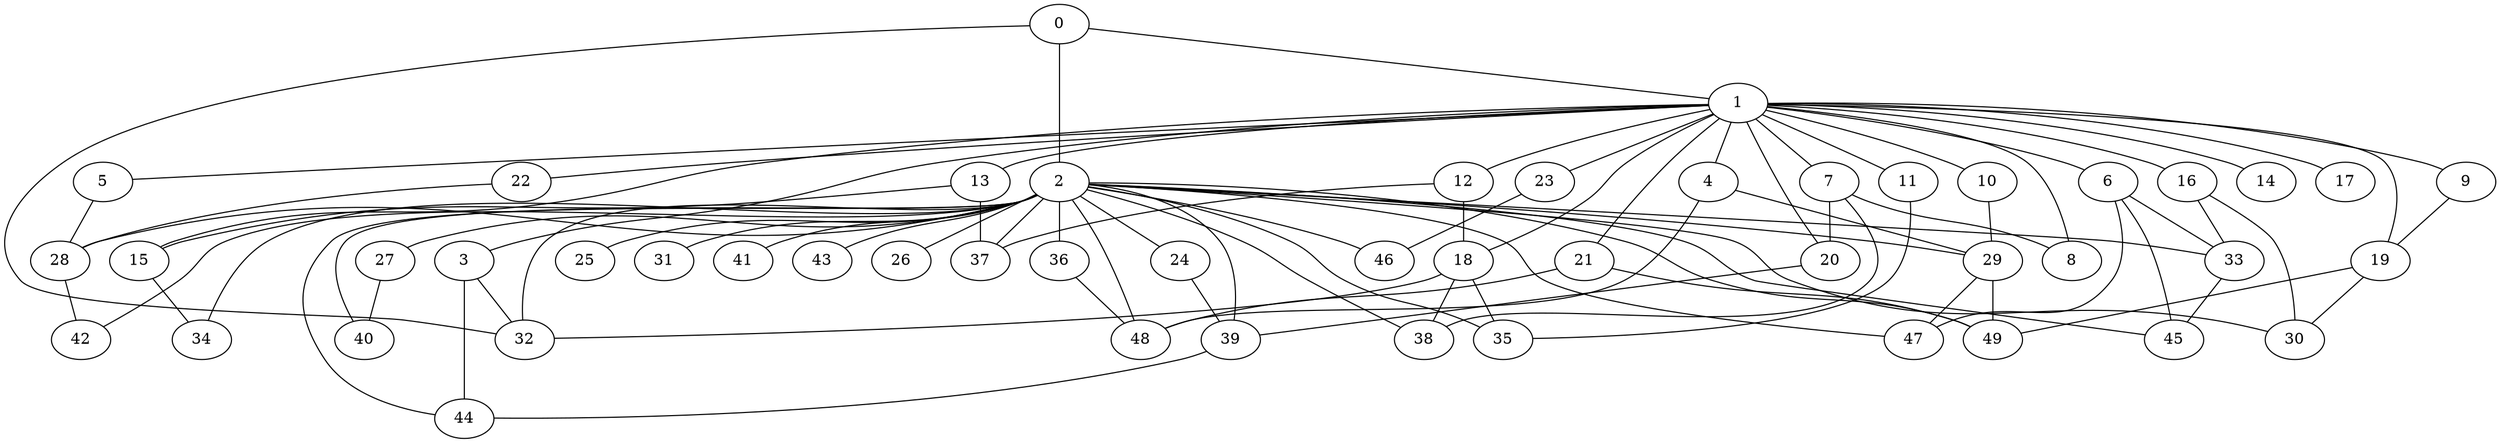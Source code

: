 
graph graphname {
    0 -- 1
0 -- 2
0 -- 32
1 -- 3
1 -- 4
1 -- 5
1 -- 6
1 -- 7
1 -- 8
1 -- 9
1 -- 10
1 -- 11
1 -- 12
1 -- 13
1 -- 14
1 -- 15
1 -- 16
1 -- 17
1 -- 18
1 -- 19
1 -- 20
1 -- 21
1 -- 22
1 -- 23
2 -- 24
2 -- 25
2 -- 26
2 -- 27
2 -- 28
2 -- 29
2 -- 30
2 -- 31
2 -- 32
2 -- 33
2 -- 34
2 -- 35
2 -- 36
2 -- 37
2 -- 38
2 -- 39
2 -- 40
2 -- 41
2 -- 42
2 -- 43
2 -- 44
2 -- 45
2 -- 46
2 -- 47
2 -- 48
2 -- 49
3 -- 44
3 -- 32
4 -- 48
4 -- 29
5 -- 28
6 -- 47
6 -- 33
6 -- 45
7 -- 38
7 -- 20
7 -- 8
9 -- 19
10 -- 29
11 -- 35
12 -- 37
12 -- 18
13 -- 37
13 -- 15
15 -- 34
16 -- 30
16 -- 33
18 -- 38
18 -- 32
18 -- 35
19 -- 49
19 -- 30
20 -- 39
21 -- 49
21 -- 48
22 -- 28
23 -- 46
24 -- 39
27 -- 40
28 -- 42
29 -- 49
29 -- 47
33 -- 45
36 -- 48
39 -- 44

}
